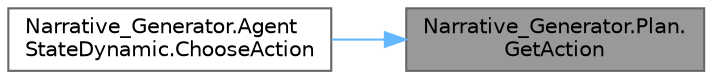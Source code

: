 digraph "Narrative_Generator.Plan.GetAction"
{
 // LATEX_PDF_SIZE
  bgcolor="transparent";
  edge [fontname=Helvetica,fontsize=10,labelfontname=Helvetica,labelfontsize=10];
  node [fontname=Helvetica,fontsize=10,shape=box,height=0.2,width=0.4];
  rankdir="RL";
  Node1 [label="Narrative_Generator.Plan.\lGetAction",height=0.2,width=0.4,color="gray40", fillcolor="grey60", style="filled", fontcolor="black",tooltip="A method that returns the specified action from the plan."];
  Node1 -> Node2 [dir="back",color="steelblue1",style="solid"];
  Node2 [label="Narrative_Generator.Agent\lStateDynamic.ChooseAction",height=0.2,width=0.4,color="grey40", fillcolor="white", style="filled",URL="$class_narrative___generator_1_1_agent_state_dynamic.html#ab77ca91fc870d7295d2aa9e057a8f5df",tooltip="Correlates the list of actions available to the agent with the first action in its action plan,..."];
}
